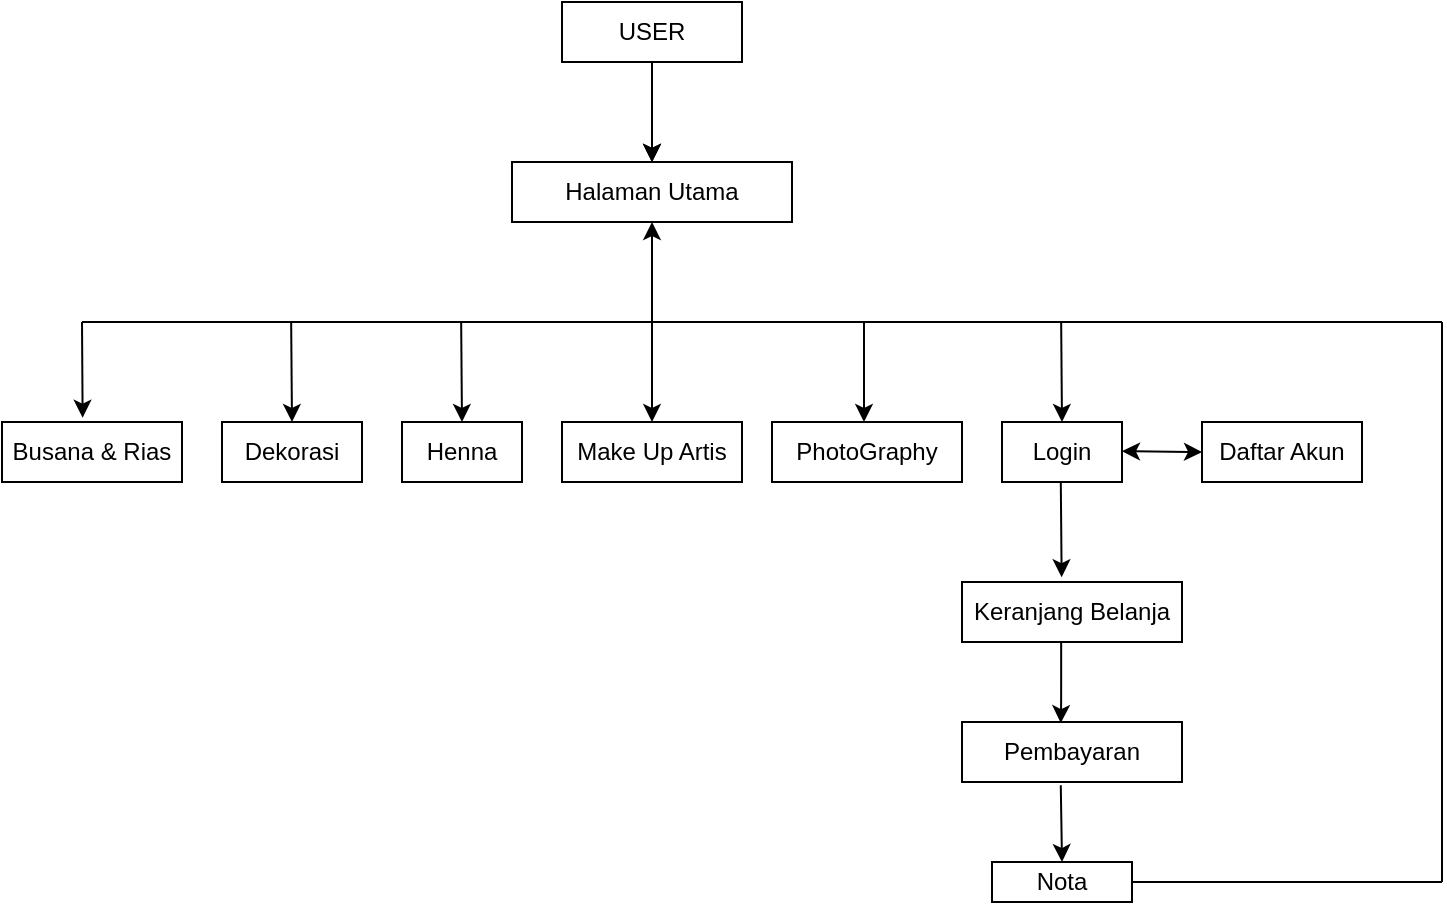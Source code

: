 <mxfile version="14.8.5" type="github" pages="2">
  <diagram id="9Xz5d_V6x0dq-i-7tpQL" name="Page-1">
    <mxGraphModel dx="620" dy="1429" grid="1" gridSize="10" guides="1" tooltips="1" connect="1" arrows="1" fold="1" page="1" pageScale="1" pageWidth="850" pageHeight="1100" math="0" shadow="0">
      <root>
        <mxCell id="0" />
        <mxCell id="1" parent="0" />
        <mxCell id="Ttm8kvAhvClJGZHalY7z-22" value="" style="edgeStyle=orthogonalEdgeStyle;curved=0;rounded=1;sketch=0;orthogonalLoop=1;jettySize=auto;html=1;" edge="1" parent="1" source="Ttm8kvAhvClJGZHalY7z-1" target="Ttm8kvAhvClJGZHalY7z-6">
          <mxGeometry relative="1" as="geometry" />
        </mxCell>
        <mxCell id="Ttm8kvAhvClJGZHalY7z-23" value="" style="edgeStyle=orthogonalEdgeStyle;curved=0;rounded=1;sketch=0;orthogonalLoop=1;jettySize=auto;html=1;" edge="1" parent="1" source="Ttm8kvAhvClJGZHalY7z-1" target="Ttm8kvAhvClJGZHalY7z-6">
          <mxGeometry relative="1" as="geometry" />
        </mxCell>
        <mxCell id="Ttm8kvAhvClJGZHalY7z-1" value="USER" style="rounded=0;whiteSpace=wrap;html=1;" vertex="1" parent="1">
          <mxGeometry x="320" y="-10" width="90" height="30" as="geometry" />
        </mxCell>
        <mxCell id="Ttm8kvAhvClJGZHalY7z-5" value="" style="endArrow=classic;html=1;entryX=0.5;entryY=0;entryDx=0;entryDy=0;" edge="1" parent="1" source="Ttm8kvAhvClJGZHalY7z-1" target="Ttm8kvAhvClJGZHalY7z-6">
          <mxGeometry width="50" height="50" relative="1" as="geometry">
            <mxPoint x="364.58" y="30" as="sourcePoint" />
            <mxPoint x="364.58" y="80" as="targetPoint" />
            <Array as="points">
              <mxPoint x="365" y="50" />
            </Array>
          </mxGeometry>
        </mxCell>
        <mxCell id="Ttm8kvAhvClJGZHalY7z-6" value="Halaman Utama" style="rounded=0;whiteSpace=wrap;html=1;" vertex="1" parent="1">
          <mxGeometry x="295" y="70" width="140" height="30" as="geometry" />
        </mxCell>
        <mxCell id="Ttm8kvAhvClJGZHalY7z-9" value="" style="endArrow=classic;startArrow=classic;html=1;entryX=0.5;entryY=1;entryDx=0;entryDy=0;exitX=0.5;exitY=0;exitDx=0;exitDy=0;" edge="1" parent="1" source="Ttm8kvAhvClJGZHalY7z-25" target="Ttm8kvAhvClJGZHalY7z-6">
          <mxGeometry width="50" height="50" relative="1" as="geometry">
            <mxPoint x="365" y="180" as="sourcePoint" />
            <mxPoint x="365" y="140" as="targetPoint" />
          </mxGeometry>
        </mxCell>
        <mxCell id="Ttm8kvAhvClJGZHalY7z-11" value="" style="endArrow=none;html=1;" edge="1" parent="1">
          <mxGeometry width="50" height="50" relative="1" as="geometry">
            <mxPoint x="80" y="150" as="sourcePoint" />
            <mxPoint x="760" y="150" as="targetPoint" />
          </mxGeometry>
        </mxCell>
        <mxCell id="Ttm8kvAhvClJGZHalY7z-12" value="" style="endArrow=classic;html=1;entryX=0.448;entryY=-0.072;entryDx=0;entryDy=0;entryPerimeter=0;" edge="1" parent="1" target="Ttm8kvAhvClJGZHalY7z-13">
          <mxGeometry width="50" height="50" relative="1" as="geometry">
            <mxPoint x="80" y="150" as="sourcePoint" />
            <mxPoint x="80" y="190" as="targetPoint" />
          </mxGeometry>
        </mxCell>
        <mxCell id="Ttm8kvAhvClJGZHalY7z-13" value="&lt;font face=&quot;arial&quot;&gt;Busana &amp;amp; Rias&lt;/font&gt;" style="rounded=0;whiteSpace=wrap;html=1;" vertex="1" parent="1">
          <mxGeometry x="40" y="200" width="90" height="30" as="geometry" />
        </mxCell>
        <mxCell id="Ttm8kvAhvClJGZHalY7z-14" value="" style="endArrow=classic;html=1;entryX=0.5;entryY=0;entryDx=0;entryDy=0;" edge="1" parent="1" target="Ttm8kvAhvClJGZHalY7z-15">
          <mxGeometry width="50" height="50" relative="1" as="geometry">
            <mxPoint x="184.58" y="150" as="sourcePoint" />
            <mxPoint x="184.58" y="180" as="targetPoint" />
          </mxGeometry>
        </mxCell>
        <mxCell id="Ttm8kvAhvClJGZHalY7z-15" value="Dekorasi" style="rounded=0;whiteSpace=wrap;html=1;sketch=0;" vertex="1" parent="1">
          <mxGeometry x="150" y="200" width="70" height="30" as="geometry" />
        </mxCell>
        <mxCell id="Ttm8kvAhvClJGZHalY7z-16" value="" style="endArrow=classic;html=1;entryX=0.5;entryY=0;entryDx=0;entryDy=0;" edge="1" parent="1" target="Ttm8kvAhvClJGZHalY7z-21">
          <mxGeometry width="50" height="50" relative="1" as="geometry">
            <mxPoint x="269.58" y="150" as="sourcePoint" />
            <mxPoint x="270" y="190" as="targetPoint" />
          </mxGeometry>
        </mxCell>
        <mxCell id="Ttm8kvAhvClJGZHalY7z-21" value="Henna" style="rounded=0;whiteSpace=wrap;html=1;sketch=0;" vertex="1" parent="1">
          <mxGeometry x="240" y="200" width="60" height="30" as="geometry" />
        </mxCell>
        <mxCell id="Ttm8kvAhvClJGZHalY7z-25" value="Make Up Artis" style="rounded=0;whiteSpace=wrap;html=1;sketch=0;" vertex="1" parent="1">
          <mxGeometry x="320" y="200" width="90" height="30" as="geometry" />
        </mxCell>
        <mxCell id="Ttm8kvAhvClJGZHalY7z-26" value="" style="endArrow=classic;html=1;" edge="1" parent="1">
          <mxGeometry width="50" height="50" relative="1" as="geometry">
            <mxPoint x="471" y="150" as="sourcePoint" />
            <mxPoint x="471" y="200" as="targetPoint" />
          </mxGeometry>
        </mxCell>
        <mxCell id="Ttm8kvAhvClJGZHalY7z-27" value="PhotoGraphy" style="rounded=0;whiteSpace=wrap;html=1;sketch=0;" vertex="1" parent="1">
          <mxGeometry x="425" y="200" width="95" height="30" as="geometry" />
        </mxCell>
        <mxCell id="Ttm8kvAhvClJGZHalY7z-29" value="" style="endArrow=classic;html=1;entryX=0.5;entryY=0;entryDx=0;entryDy=0;" edge="1" parent="1" target="Ttm8kvAhvClJGZHalY7z-30">
          <mxGeometry width="50" height="50" relative="1" as="geometry">
            <mxPoint x="569.58" y="150" as="sourcePoint" />
            <mxPoint x="569.58" y="200" as="targetPoint" />
          </mxGeometry>
        </mxCell>
        <mxCell id="Ttm8kvAhvClJGZHalY7z-30" value="Login" style="rounded=0;whiteSpace=wrap;html=1;sketch=0;" vertex="1" parent="1">
          <mxGeometry x="540" y="200" width="60" height="30" as="geometry" />
        </mxCell>
        <mxCell id="Ttm8kvAhvClJGZHalY7z-31" value="" style="endArrow=classic;startArrow=classic;html=1;entryX=0;entryY=0.5;entryDx=0;entryDy=0;" edge="1" parent="1" target="Ttm8kvAhvClJGZHalY7z-32">
          <mxGeometry width="50" height="50" relative="1" as="geometry">
            <mxPoint x="600" y="214.62" as="sourcePoint" />
            <mxPoint x="640" y="215" as="targetPoint" />
          </mxGeometry>
        </mxCell>
        <mxCell id="Ttm8kvAhvClJGZHalY7z-32" value="Daftar Akun" style="rounded=0;whiteSpace=wrap;html=1;sketch=0;" vertex="1" parent="1">
          <mxGeometry x="640" y="200" width="80" height="30" as="geometry" />
        </mxCell>
        <mxCell id="Ttm8kvAhvClJGZHalY7z-35" value="" style="endArrow=classic;html=1;entryX=0.453;entryY=-0.08;entryDx=0;entryDy=0;entryPerimeter=0;" edge="1" parent="1" target="Ttm8kvAhvClJGZHalY7z-36">
          <mxGeometry width="50" height="50" relative="1" as="geometry">
            <mxPoint x="569.4" y="230" as="sourcePoint" />
            <mxPoint x="570.6" y="270" as="targetPoint" />
          </mxGeometry>
        </mxCell>
        <mxCell id="Ttm8kvAhvClJGZHalY7z-36" value="Keranjang Belanja" style="rounded=0;whiteSpace=wrap;html=1;sketch=0;" vertex="1" parent="1">
          <mxGeometry x="520" y="280" width="110" height="30" as="geometry" />
        </mxCell>
        <mxCell id="Ttm8kvAhvClJGZHalY7z-37" style="edgeStyle=orthogonalEdgeStyle;curved=0;rounded=1;sketch=0;orthogonalLoop=1;jettySize=auto;html=1;exitX=0.5;exitY=1;exitDx=0;exitDy=0;" edge="1" parent="1" source="Ttm8kvAhvClJGZHalY7z-36" target="Ttm8kvAhvClJGZHalY7z-36">
          <mxGeometry relative="1" as="geometry" />
        </mxCell>
        <mxCell id="Ttm8kvAhvClJGZHalY7z-38" value="" style="endArrow=classic;html=1;entryX=0.449;entryY=0.017;entryDx=0;entryDy=0;entryPerimeter=0;" edge="1" parent="1" target="Ttm8kvAhvClJGZHalY7z-39">
          <mxGeometry width="50" height="50" relative="1" as="geometry">
            <mxPoint x="569.58" y="310" as="sourcePoint" />
            <mxPoint x="570" y="340" as="targetPoint" />
            <Array as="points">
              <mxPoint x="569.58" y="340" />
            </Array>
          </mxGeometry>
        </mxCell>
        <mxCell id="Ttm8kvAhvClJGZHalY7z-39" value="Pembayaran" style="rounded=0;whiteSpace=wrap;html=1;sketch=0;" vertex="1" parent="1">
          <mxGeometry x="520" y="350" width="110" height="30" as="geometry" />
        </mxCell>
        <mxCell id="Ttm8kvAhvClJGZHalY7z-41" value="Nota" style="rounded=0;whiteSpace=wrap;html=1;sketch=0;" vertex="1" parent="1">
          <mxGeometry x="535" y="420" width="70" height="20" as="geometry" />
        </mxCell>
        <mxCell id="Ttm8kvAhvClJGZHalY7z-42" value="" style="endArrow=classic;html=1;exitX=0.449;exitY=1.054;exitDx=0;exitDy=0;exitPerimeter=0;entryX=0.5;entryY=0;entryDx=0;entryDy=0;" edge="1" parent="1" source="Ttm8kvAhvClJGZHalY7z-39" target="Ttm8kvAhvClJGZHalY7z-41">
          <mxGeometry width="50" height="50" relative="1" as="geometry">
            <mxPoint x="569.83" y="390" as="sourcePoint" />
            <mxPoint x="569.83" y="410" as="targetPoint" />
          </mxGeometry>
        </mxCell>
        <mxCell id="4KSAffYzpM7bsFkRqqfe-1" value="" style="endArrow=none;html=1;verticalAlign=middle;" edge="1" parent="1">
          <mxGeometry width="50" height="50" relative="1" as="geometry">
            <mxPoint x="760" y="430" as="sourcePoint" />
            <mxPoint x="760" y="150" as="targetPoint" />
          </mxGeometry>
        </mxCell>
        <mxCell id="4KSAffYzpM7bsFkRqqfe-2" value="" style="endArrow=none;html=1;" edge="1" parent="1" source="Ttm8kvAhvClJGZHalY7z-41">
          <mxGeometry width="50" height="50" relative="1" as="geometry">
            <mxPoint x="610" y="430" as="sourcePoint" />
            <mxPoint x="760" y="430" as="targetPoint" />
          </mxGeometry>
        </mxCell>
      </root>
    </mxGraphModel>
  </diagram>
  <diagram id="94QzZoBL7FXXTvlW2-53" name="Page-2">
    <mxGraphModel dx="868" dy="460" grid="1" gridSize="10" guides="1" tooltips="1" connect="1" arrows="1" fold="1" page="1" pageScale="1" pageWidth="850" pageHeight="1100" math="0" shadow="0">
      <root>
        <mxCell id="t-J6LSJtpPmwh6nfFajD-0" />
        <mxCell id="t-J6LSJtpPmwh6nfFajD-1" parent="t-J6LSJtpPmwh6nfFajD-0" />
      </root>
    </mxGraphModel>
  </diagram>
</mxfile>
